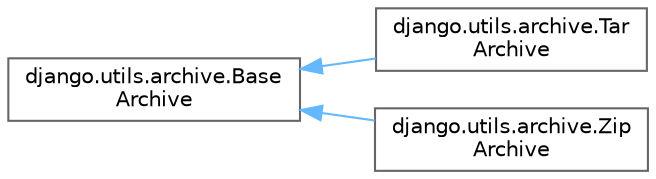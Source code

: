 digraph "Graphical Class Hierarchy"
{
 // LATEX_PDF_SIZE
  bgcolor="transparent";
  edge [fontname=Helvetica,fontsize=10,labelfontname=Helvetica,labelfontsize=10];
  node [fontname=Helvetica,fontsize=10,shape=box,height=0.2,width=0.4];
  rankdir="LR";
  Node0 [id="Node000000",label="django.utils.archive.Base\lArchive",height=0.2,width=0.4,color="grey40", fillcolor="white", style="filled",URL="$classdjango_1_1utils_1_1archive_1_1_base_archive.html",tooltip=" "];
  Node0 -> Node1 [id="edge1652_Node000000_Node000001",dir="back",color="steelblue1",style="solid",tooltip=" "];
  Node1 [id="Node000001",label="django.utils.archive.Tar\lArchive",height=0.2,width=0.4,color="grey40", fillcolor="white", style="filled",URL="$classdjango_1_1utils_1_1archive_1_1_tar_archive.html",tooltip=" "];
  Node0 -> Node2 [id="edge1653_Node000000_Node000002",dir="back",color="steelblue1",style="solid",tooltip=" "];
  Node2 [id="Node000002",label="django.utils.archive.Zip\lArchive",height=0.2,width=0.4,color="grey40", fillcolor="white", style="filled",URL="$classdjango_1_1utils_1_1archive_1_1_zip_archive.html",tooltip=" "];
}
